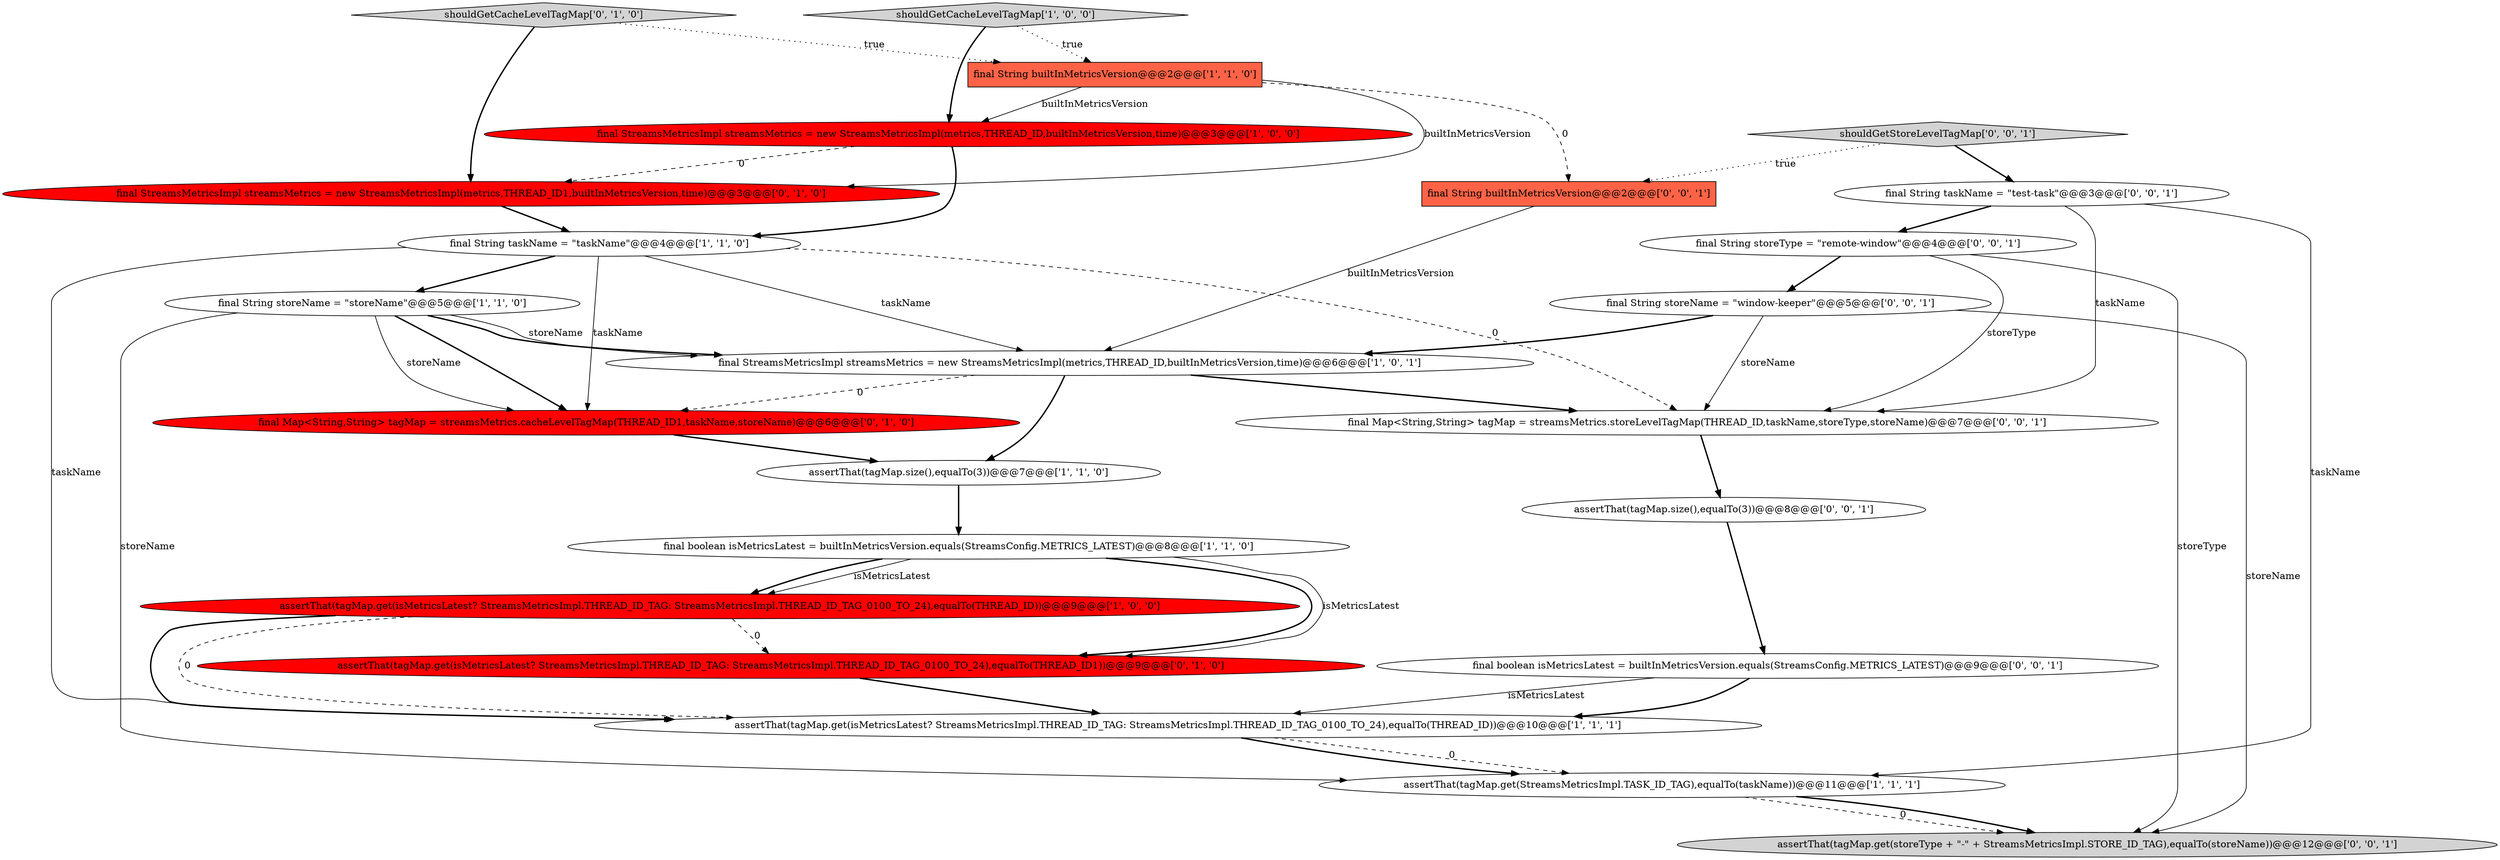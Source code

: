 digraph {
19 [style = filled, label = "final String storeName = \"window-keeper\"@@@5@@@['0', '0', '1']", fillcolor = white, shape = ellipse image = "AAA0AAABBB3BBB"];
1 [style = filled, label = "final StreamsMetricsImpl streamsMetrics = new StreamsMetricsImpl(metrics,THREAD_ID,builtInMetricsVersion,time)@@@3@@@['1', '0', '0']", fillcolor = red, shape = ellipse image = "AAA1AAABBB1BBB"];
17 [style = filled, label = "assertThat(tagMap.size(),equalTo(3))@@@8@@@['0', '0', '1']", fillcolor = white, shape = ellipse image = "AAA0AAABBB3BBB"];
21 [style = filled, label = "assertThat(tagMap.get(storeType + \"-\" + StreamsMetricsImpl.STORE_ID_TAG),equalTo(storeName))@@@12@@@['0', '0', '1']", fillcolor = lightgray, shape = ellipse image = "AAA0AAABBB3BBB"];
12 [style = filled, label = "shouldGetCacheLevelTagMap['0', '1', '0']", fillcolor = lightgray, shape = diamond image = "AAA0AAABBB2BBB"];
3 [style = filled, label = "final String builtInMetricsVersion@@@2@@@['1', '1', '0']", fillcolor = tomato, shape = box image = "AAA0AAABBB1BBB"];
6 [style = filled, label = "assertThat(tagMap.get(isMetricsLatest? StreamsMetricsImpl.THREAD_ID_TAG: StreamsMetricsImpl.THREAD_ID_TAG_0100_TO_24),equalTo(THREAD_ID))@@@10@@@['1', '1', '1']", fillcolor = white, shape = ellipse image = "AAA0AAABBB1BBB"];
0 [style = filled, label = "assertThat(tagMap.get(isMetricsLatest? StreamsMetricsImpl.THREAD_ID_TAG: StreamsMetricsImpl.THREAD_ID_TAG_0100_TO_24),equalTo(THREAD_ID))@@@9@@@['1', '0', '0']", fillcolor = red, shape = ellipse image = "AAA1AAABBB1BBB"];
7 [style = filled, label = "assertThat(tagMap.get(StreamsMetricsImpl.TASK_ID_TAG),equalTo(taskName))@@@11@@@['1', '1', '1']", fillcolor = white, shape = ellipse image = "AAA0AAABBB1BBB"];
10 [style = filled, label = "final StreamsMetricsImpl streamsMetrics = new StreamsMetricsImpl(metrics,THREAD_ID,builtInMetricsVersion,time)@@@6@@@['1', '0', '1']", fillcolor = white, shape = ellipse image = "AAA0AAABBB1BBB"];
13 [style = filled, label = "final Map<String,String> tagMap = streamsMetrics.cacheLevelTagMap(THREAD_ID1,taskName,storeName)@@@6@@@['0', '1', '0']", fillcolor = red, shape = ellipse image = "AAA1AAABBB2BBB"];
22 [style = filled, label = "final String storeType = \"remote-window\"@@@4@@@['0', '0', '1']", fillcolor = white, shape = ellipse image = "AAA0AAABBB3BBB"];
20 [style = filled, label = "final String builtInMetricsVersion@@@2@@@['0', '0', '1']", fillcolor = tomato, shape = box image = "AAA0AAABBB3BBB"];
8 [style = filled, label = "shouldGetCacheLevelTagMap['1', '0', '0']", fillcolor = lightgray, shape = diamond image = "AAA0AAABBB1BBB"];
4 [style = filled, label = "assertThat(tagMap.size(),equalTo(3))@@@7@@@['1', '1', '0']", fillcolor = white, shape = ellipse image = "AAA0AAABBB1BBB"];
16 [style = filled, label = "final boolean isMetricsLatest = builtInMetricsVersion.equals(StreamsConfig.METRICS_LATEST)@@@9@@@['0', '0', '1']", fillcolor = white, shape = ellipse image = "AAA0AAABBB3BBB"];
2 [style = filled, label = "final String storeName = \"storeName\"@@@5@@@['1', '1', '0']", fillcolor = white, shape = ellipse image = "AAA0AAABBB1BBB"];
23 [style = filled, label = "final Map<String,String> tagMap = streamsMetrics.storeLevelTagMap(THREAD_ID,taskName,storeType,storeName)@@@7@@@['0', '0', '1']", fillcolor = white, shape = ellipse image = "AAA0AAABBB3BBB"];
18 [style = filled, label = "shouldGetStoreLevelTagMap['0', '0', '1']", fillcolor = lightgray, shape = diamond image = "AAA0AAABBB3BBB"];
15 [style = filled, label = "final String taskName = \"test-task\"@@@3@@@['0', '0', '1']", fillcolor = white, shape = ellipse image = "AAA0AAABBB3BBB"];
11 [style = filled, label = "final StreamsMetricsImpl streamsMetrics = new StreamsMetricsImpl(metrics,THREAD_ID1,builtInMetricsVersion,time)@@@3@@@['0', '1', '0']", fillcolor = red, shape = ellipse image = "AAA1AAABBB2BBB"];
9 [style = filled, label = "final String taskName = \"taskName\"@@@4@@@['1', '1', '0']", fillcolor = white, shape = ellipse image = "AAA0AAABBB1BBB"];
14 [style = filled, label = "assertThat(tagMap.get(isMetricsLatest? StreamsMetricsImpl.THREAD_ID_TAG: StreamsMetricsImpl.THREAD_ID_TAG_0100_TO_24),equalTo(THREAD_ID1))@@@9@@@['0', '1', '0']", fillcolor = red, shape = ellipse image = "AAA1AAABBB2BBB"];
5 [style = filled, label = "final boolean isMetricsLatest = builtInMetricsVersion.equals(StreamsConfig.METRICS_LATEST)@@@8@@@['1', '1', '0']", fillcolor = white, shape = ellipse image = "AAA0AAABBB1BBB"];
12->3 [style = dotted, label="true"];
15->7 [style = solid, label="taskName"];
2->7 [style = solid, label="storeName"];
7->21 [style = dashed, label="0"];
22->19 [style = bold, label=""];
9->2 [style = bold, label=""];
0->6 [style = bold, label=""];
9->13 [style = solid, label="taskName"];
6->7 [style = dashed, label="0"];
16->6 [style = bold, label=""];
0->6 [style = dashed, label="0"];
12->11 [style = bold, label=""];
18->15 [style = bold, label=""];
9->10 [style = solid, label="taskName"];
22->21 [style = solid, label="storeType"];
19->10 [style = bold, label=""];
22->23 [style = solid, label="storeType"];
5->0 [style = solid, label="isMetricsLatest"];
5->14 [style = bold, label=""];
18->20 [style = dotted, label="true"];
10->13 [style = dashed, label="0"];
16->6 [style = solid, label="isMetricsLatest"];
2->10 [style = bold, label=""];
11->9 [style = bold, label=""];
15->23 [style = solid, label="taskName"];
8->3 [style = dotted, label="true"];
9->23 [style = dashed, label="0"];
1->9 [style = bold, label=""];
2->13 [style = solid, label="storeName"];
15->22 [style = bold, label=""];
2->13 [style = bold, label=""];
0->14 [style = dashed, label="0"];
8->1 [style = bold, label=""];
2->10 [style = solid, label="storeName"];
5->0 [style = bold, label=""];
5->14 [style = solid, label="isMetricsLatest"];
10->23 [style = bold, label=""];
1->11 [style = dashed, label="0"];
19->21 [style = solid, label="storeName"];
3->20 [style = dashed, label="0"];
9->6 [style = solid, label="taskName"];
20->10 [style = solid, label="builtInMetricsVersion"];
3->1 [style = solid, label="builtInMetricsVersion"];
10->4 [style = bold, label=""];
7->21 [style = bold, label=""];
23->17 [style = bold, label=""];
19->23 [style = solid, label="storeName"];
6->7 [style = bold, label=""];
4->5 [style = bold, label=""];
14->6 [style = bold, label=""];
17->16 [style = bold, label=""];
3->11 [style = solid, label="builtInMetricsVersion"];
13->4 [style = bold, label=""];
}

